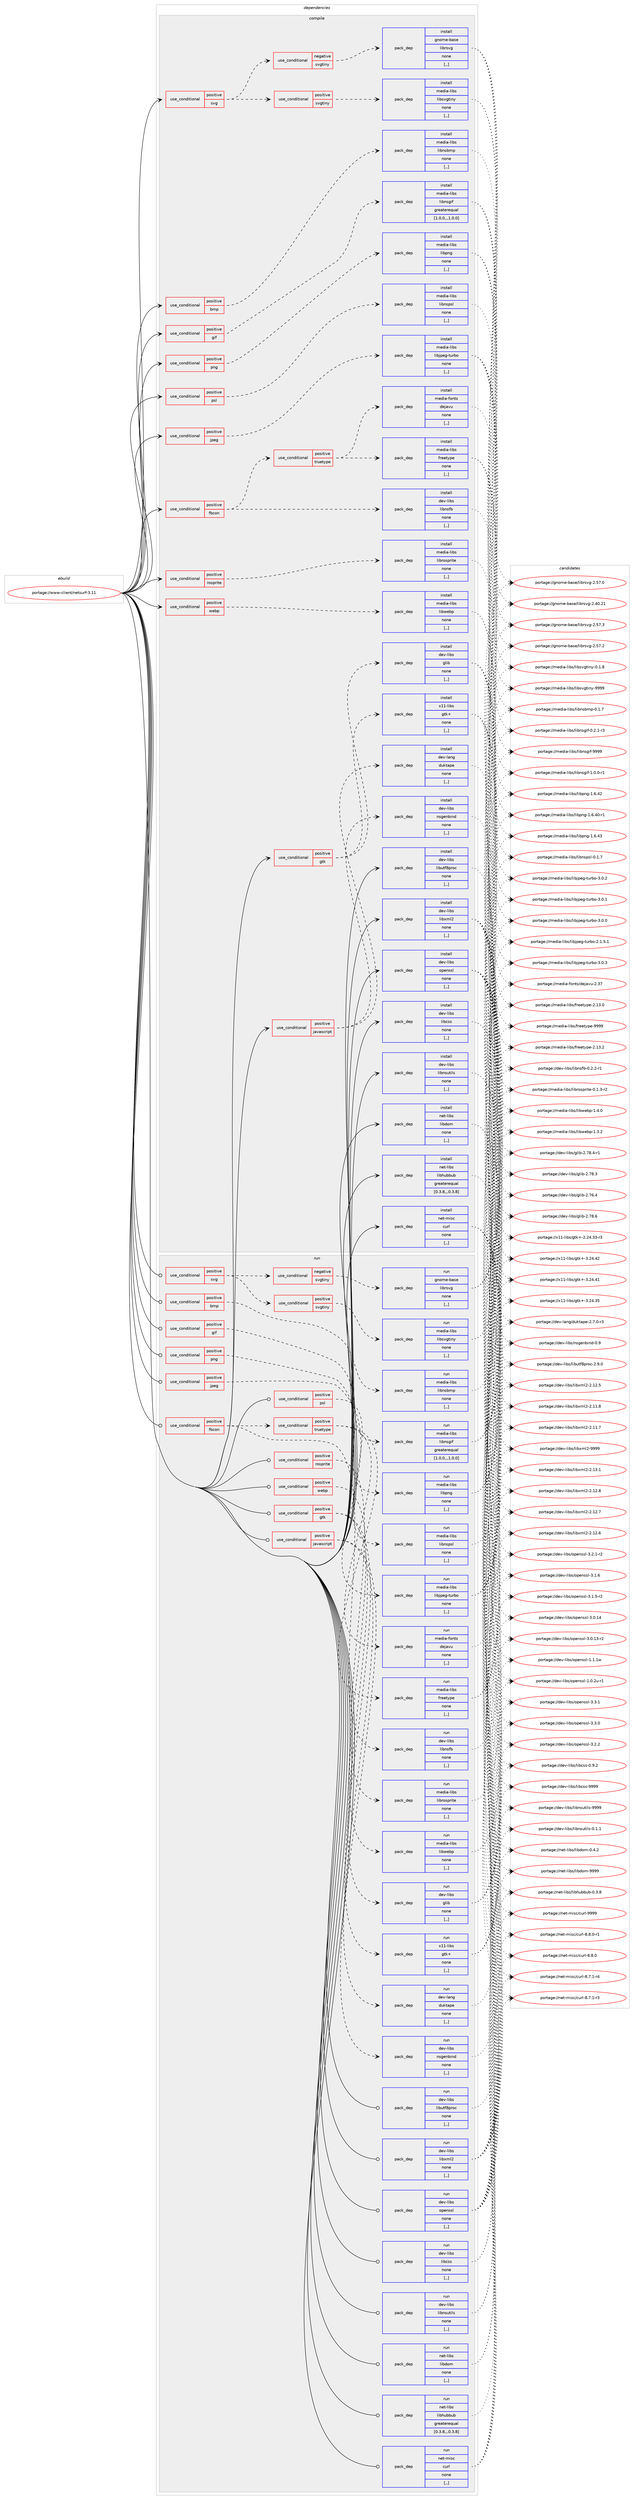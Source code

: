 digraph prolog {

# *************
# Graph options
# *************

newrank=true;
concentrate=true;
compound=true;
graph [rankdir=LR,fontname=Helvetica,fontsize=10,ranksep=1.5];#, ranksep=2.5, nodesep=0.2];
edge  [arrowhead=vee];
node  [fontname=Helvetica,fontsize=10];

# **********
# The ebuild
# **********

subgraph cluster_leftcol {
color=gray;
rank=same;
label=<<i>ebuild</i>>;
id [label="portage://www-client/netsurf-3.11", color=red, width=4, href="../www-client/netsurf-3.11.svg"];
}

# ****************
# The dependencies
# ****************

subgraph cluster_midcol {
color=gray;
label=<<i>dependencies</i>>;
subgraph cluster_compile {
fillcolor="#eeeeee";
style=filled;
label=<<i>compile</i>>;
subgraph cond119569 {
dependency448492 [label=<<TABLE BORDER="0" CELLBORDER="1" CELLSPACING="0" CELLPADDING="4"><TR><TD ROWSPAN="3" CELLPADDING="10">use_conditional</TD></TR><TR><TD>positive</TD></TR><TR><TD>bmp</TD></TR></TABLE>>, shape=none, color=red];
subgraph pack325585 {
dependency448493 [label=<<TABLE BORDER="0" CELLBORDER="1" CELLSPACING="0" CELLPADDING="4" WIDTH="220"><TR><TD ROWSPAN="6" CELLPADDING="30">pack_dep</TD></TR><TR><TD WIDTH="110">install</TD></TR><TR><TD>media-libs</TD></TR><TR><TD>libnsbmp</TD></TR><TR><TD>none</TD></TR><TR><TD>[,,]</TD></TR></TABLE>>, shape=none, color=blue];
}
dependency448492:e -> dependency448493:w [weight=20,style="dashed",arrowhead="vee"];
}
id:e -> dependency448492:w [weight=20,style="solid",arrowhead="vee"];
subgraph cond119570 {
dependency448494 [label=<<TABLE BORDER="0" CELLBORDER="1" CELLSPACING="0" CELLPADDING="4"><TR><TD ROWSPAN="3" CELLPADDING="10">use_conditional</TD></TR><TR><TD>positive</TD></TR><TR><TD>fbcon</TD></TR></TABLE>>, shape=none, color=red];
subgraph pack325586 {
dependency448495 [label=<<TABLE BORDER="0" CELLBORDER="1" CELLSPACING="0" CELLPADDING="4" WIDTH="220"><TR><TD ROWSPAN="6" CELLPADDING="30">pack_dep</TD></TR><TR><TD WIDTH="110">install</TD></TR><TR><TD>dev-libs</TD></TR><TR><TD>libnsfb</TD></TR><TR><TD>none</TD></TR><TR><TD>[,,]</TD></TR></TABLE>>, shape=none, color=blue];
}
dependency448494:e -> dependency448495:w [weight=20,style="dashed",arrowhead="vee"];
subgraph cond119571 {
dependency448496 [label=<<TABLE BORDER="0" CELLBORDER="1" CELLSPACING="0" CELLPADDING="4"><TR><TD ROWSPAN="3" CELLPADDING="10">use_conditional</TD></TR><TR><TD>positive</TD></TR><TR><TD>truetype</TD></TR></TABLE>>, shape=none, color=red];
subgraph pack325587 {
dependency448497 [label=<<TABLE BORDER="0" CELLBORDER="1" CELLSPACING="0" CELLPADDING="4" WIDTH="220"><TR><TD ROWSPAN="6" CELLPADDING="30">pack_dep</TD></TR><TR><TD WIDTH="110">install</TD></TR><TR><TD>media-fonts</TD></TR><TR><TD>dejavu</TD></TR><TR><TD>none</TD></TR><TR><TD>[,,]</TD></TR></TABLE>>, shape=none, color=blue];
}
dependency448496:e -> dependency448497:w [weight=20,style="dashed",arrowhead="vee"];
subgraph pack325588 {
dependency448498 [label=<<TABLE BORDER="0" CELLBORDER="1" CELLSPACING="0" CELLPADDING="4" WIDTH="220"><TR><TD ROWSPAN="6" CELLPADDING="30">pack_dep</TD></TR><TR><TD WIDTH="110">install</TD></TR><TR><TD>media-libs</TD></TR><TR><TD>freetype</TD></TR><TR><TD>none</TD></TR><TR><TD>[,,]</TD></TR></TABLE>>, shape=none, color=blue];
}
dependency448496:e -> dependency448498:w [weight=20,style="dashed",arrowhead="vee"];
}
dependency448494:e -> dependency448496:w [weight=20,style="dashed",arrowhead="vee"];
}
id:e -> dependency448494:w [weight=20,style="solid",arrowhead="vee"];
subgraph cond119572 {
dependency448499 [label=<<TABLE BORDER="0" CELLBORDER="1" CELLSPACING="0" CELLPADDING="4"><TR><TD ROWSPAN="3" CELLPADDING="10">use_conditional</TD></TR><TR><TD>positive</TD></TR><TR><TD>gif</TD></TR></TABLE>>, shape=none, color=red];
subgraph pack325589 {
dependency448500 [label=<<TABLE BORDER="0" CELLBORDER="1" CELLSPACING="0" CELLPADDING="4" WIDTH="220"><TR><TD ROWSPAN="6" CELLPADDING="30">pack_dep</TD></TR><TR><TD WIDTH="110">install</TD></TR><TR><TD>media-libs</TD></TR><TR><TD>libnsgif</TD></TR><TR><TD>greaterequal</TD></TR><TR><TD>[1.0.0,,,1.0.0]</TD></TR></TABLE>>, shape=none, color=blue];
}
dependency448499:e -> dependency448500:w [weight=20,style="dashed",arrowhead="vee"];
}
id:e -> dependency448499:w [weight=20,style="solid",arrowhead="vee"];
subgraph cond119573 {
dependency448501 [label=<<TABLE BORDER="0" CELLBORDER="1" CELLSPACING="0" CELLPADDING="4"><TR><TD ROWSPAN="3" CELLPADDING="10">use_conditional</TD></TR><TR><TD>positive</TD></TR><TR><TD>gtk</TD></TR></TABLE>>, shape=none, color=red];
subgraph pack325590 {
dependency448502 [label=<<TABLE BORDER="0" CELLBORDER="1" CELLSPACING="0" CELLPADDING="4" WIDTH="220"><TR><TD ROWSPAN="6" CELLPADDING="30">pack_dep</TD></TR><TR><TD WIDTH="110">install</TD></TR><TR><TD>dev-libs</TD></TR><TR><TD>glib</TD></TR><TR><TD>none</TD></TR><TR><TD>[,,]</TD></TR></TABLE>>, shape=none, color=blue];
}
dependency448501:e -> dependency448502:w [weight=20,style="dashed",arrowhead="vee"];
subgraph pack325591 {
dependency448503 [label=<<TABLE BORDER="0" CELLBORDER="1" CELLSPACING="0" CELLPADDING="4" WIDTH="220"><TR><TD ROWSPAN="6" CELLPADDING="30">pack_dep</TD></TR><TR><TD WIDTH="110">install</TD></TR><TR><TD>x11-libs</TD></TR><TR><TD>gtk+</TD></TR><TR><TD>none</TD></TR><TR><TD>[,,]</TD></TR></TABLE>>, shape=none, color=blue];
}
dependency448501:e -> dependency448503:w [weight=20,style="dashed",arrowhead="vee"];
}
id:e -> dependency448501:w [weight=20,style="solid",arrowhead="vee"];
subgraph cond119574 {
dependency448504 [label=<<TABLE BORDER="0" CELLBORDER="1" CELLSPACING="0" CELLPADDING="4"><TR><TD ROWSPAN="3" CELLPADDING="10">use_conditional</TD></TR><TR><TD>positive</TD></TR><TR><TD>javascript</TD></TR></TABLE>>, shape=none, color=red];
subgraph pack325592 {
dependency448505 [label=<<TABLE BORDER="0" CELLBORDER="1" CELLSPACING="0" CELLPADDING="4" WIDTH="220"><TR><TD ROWSPAN="6" CELLPADDING="30">pack_dep</TD></TR><TR><TD WIDTH="110">install</TD></TR><TR><TD>dev-libs</TD></TR><TR><TD>nsgenbind</TD></TR><TR><TD>none</TD></TR><TR><TD>[,,]</TD></TR></TABLE>>, shape=none, color=blue];
}
dependency448504:e -> dependency448505:w [weight=20,style="dashed",arrowhead="vee"];
subgraph pack325593 {
dependency448506 [label=<<TABLE BORDER="0" CELLBORDER="1" CELLSPACING="0" CELLPADDING="4" WIDTH="220"><TR><TD ROWSPAN="6" CELLPADDING="30">pack_dep</TD></TR><TR><TD WIDTH="110">install</TD></TR><TR><TD>dev-lang</TD></TR><TR><TD>duktape</TD></TR><TR><TD>none</TD></TR><TR><TD>[,,]</TD></TR></TABLE>>, shape=none, color=blue];
}
dependency448504:e -> dependency448506:w [weight=20,style="dashed",arrowhead="vee"];
}
id:e -> dependency448504:w [weight=20,style="solid",arrowhead="vee"];
subgraph cond119575 {
dependency448507 [label=<<TABLE BORDER="0" CELLBORDER="1" CELLSPACING="0" CELLPADDING="4"><TR><TD ROWSPAN="3" CELLPADDING="10">use_conditional</TD></TR><TR><TD>positive</TD></TR><TR><TD>jpeg</TD></TR></TABLE>>, shape=none, color=red];
subgraph pack325594 {
dependency448508 [label=<<TABLE BORDER="0" CELLBORDER="1" CELLSPACING="0" CELLPADDING="4" WIDTH="220"><TR><TD ROWSPAN="6" CELLPADDING="30">pack_dep</TD></TR><TR><TD WIDTH="110">install</TD></TR><TR><TD>media-libs</TD></TR><TR><TD>libjpeg-turbo</TD></TR><TR><TD>none</TD></TR><TR><TD>[,,]</TD></TR></TABLE>>, shape=none, color=blue];
}
dependency448507:e -> dependency448508:w [weight=20,style="dashed",arrowhead="vee"];
}
id:e -> dependency448507:w [weight=20,style="solid",arrowhead="vee"];
subgraph cond119576 {
dependency448509 [label=<<TABLE BORDER="0" CELLBORDER="1" CELLSPACING="0" CELLPADDING="4"><TR><TD ROWSPAN="3" CELLPADDING="10">use_conditional</TD></TR><TR><TD>positive</TD></TR><TR><TD>png</TD></TR></TABLE>>, shape=none, color=red];
subgraph pack325595 {
dependency448510 [label=<<TABLE BORDER="0" CELLBORDER="1" CELLSPACING="0" CELLPADDING="4" WIDTH="220"><TR><TD ROWSPAN="6" CELLPADDING="30">pack_dep</TD></TR><TR><TD WIDTH="110">install</TD></TR><TR><TD>media-libs</TD></TR><TR><TD>libpng</TD></TR><TR><TD>none</TD></TR><TR><TD>[,,]</TD></TR></TABLE>>, shape=none, color=blue];
}
dependency448509:e -> dependency448510:w [weight=20,style="dashed",arrowhead="vee"];
}
id:e -> dependency448509:w [weight=20,style="solid",arrowhead="vee"];
subgraph cond119577 {
dependency448511 [label=<<TABLE BORDER="0" CELLBORDER="1" CELLSPACING="0" CELLPADDING="4"><TR><TD ROWSPAN="3" CELLPADDING="10">use_conditional</TD></TR><TR><TD>positive</TD></TR><TR><TD>psl</TD></TR></TABLE>>, shape=none, color=red];
subgraph pack325596 {
dependency448512 [label=<<TABLE BORDER="0" CELLBORDER="1" CELLSPACING="0" CELLPADDING="4" WIDTH="220"><TR><TD ROWSPAN="6" CELLPADDING="30">pack_dep</TD></TR><TR><TD WIDTH="110">install</TD></TR><TR><TD>media-libs</TD></TR><TR><TD>libnspsl</TD></TR><TR><TD>none</TD></TR><TR><TD>[,,]</TD></TR></TABLE>>, shape=none, color=blue];
}
dependency448511:e -> dependency448512:w [weight=20,style="dashed",arrowhead="vee"];
}
id:e -> dependency448511:w [weight=20,style="solid",arrowhead="vee"];
subgraph cond119578 {
dependency448513 [label=<<TABLE BORDER="0" CELLBORDER="1" CELLSPACING="0" CELLPADDING="4"><TR><TD ROWSPAN="3" CELLPADDING="10">use_conditional</TD></TR><TR><TD>positive</TD></TR><TR><TD>rosprite</TD></TR></TABLE>>, shape=none, color=red];
subgraph pack325597 {
dependency448514 [label=<<TABLE BORDER="0" CELLBORDER="1" CELLSPACING="0" CELLPADDING="4" WIDTH="220"><TR><TD ROWSPAN="6" CELLPADDING="30">pack_dep</TD></TR><TR><TD WIDTH="110">install</TD></TR><TR><TD>media-libs</TD></TR><TR><TD>librosprite</TD></TR><TR><TD>none</TD></TR><TR><TD>[,,]</TD></TR></TABLE>>, shape=none, color=blue];
}
dependency448513:e -> dependency448514:w [weight=20,style="dashed",arrowhead="vee"];
}
id:e -> dependency448513:w [weight=20,style="solid",arrowhead="vee"];
subgraph cond119579 {
dependency448515 [label=<<TABLE BORDER="0" CELLBORDER="1" CELLSPACING="0" CELLPADDING="4"><TR><TD ROWSPAN="3" CELLPADDING="10">use_conditional</TD></TR><TR><TD>positive</TD></TR><TR><TD>svg</TD></TR></TABLE>>, shape=none, color=red];
subgraph cond119580 {
dependency448516 [label=<<TABLE BORDER="0" CELLBORDER="1" CELLSPACING="0" CELLPADDING="4"><TR><TD ROWSPAN="3" CELLPADDING="10">use_conditional</TD></TR><TR><TD>positive</TD></TR><TR><TD>svgtiny</TD></TR></TABLE>>, shape=none, color=red];
subgraph pack325598 {
dependency448517 [label=<<TABLE BORDER="0" CELLBORDER="1" CELLSPACING="0" CELLPADDING="4" WIDTH="220"><TR><TD ROWSPAN="6" CELLPADDING="30">pack_dep</TD></TR><TR><TD WIDTH="110">install</TD></TR><TR><TD>media-libs</TD></TR><TR><TD>libsvgtiny</TD></TR><TR><TD>none</TD></TR><TR><TD>[,,]</TD></TR></TABLE>>, shape=none, color=blue];
}
dependency448516:e -> dependency448517:w [weight=20,style="dashed",arrowhead="vee"];
}
dependency448515:e -> dependency448516:w [weight=20,style="dashed",arrowhead="vee"];
subgraph cond119581 {
dependency448518 [label=<<TABLE BORDER="0" CELLBORDER="1" CELLSPACING="0" CELLPADDING="4"><TR><TD ROWSPAN="3" CELLPADDING="10">use_conditional</TD></TR><TR><TD>negative</TD></TR><TR><TD>svgtiny</TD></TR></TABLE>>, shape=none, color=red];
subgraph pack325599 {
dependency448519 [label=<<TABLE BORDER="0" CELLBORDER="1" CELLSPACING="0" CELLPADDING="4" WIDTH="220"><TR><TD ROWSPAN="6" CELLPADDING="30">pack_dep</TD></TR><TR><TD WIDTH="110">install</TD></TR><TR><TD>gnome-base</TD></TR><TR><TD>librsvg</TD></TR><TR><TD>none</TD></TR><TR><TD>[,,]</TD></TR></TABLE>>, shape=none, color=blue];
}
dependency448518:e -> dependency448519:w [weight=20,style="dashed",arrowhead="vee"];
}
dependency448515:e -> dependency448518:w [weight=20,style="dashed",arrowhead="vee"];
}
id:e -> dependency448515:w [weight=20,style="solid",arrowhead="vee"];
subgraph cond119582 {
dependency448520 [label=<<TABLE BORDER="0" CELLBORDER="1" CELLSPACING="0" CELLPADDING="4"><TR><TD ROWSPAN="3" CELLPADDING="10">use_conditional</TD></TR><TR><TD>positive</TD></TR><TR><TD>webp</TD></TR></TABLE>>, shape=none, color=red];
subgraph pack325600 {
dependency448521 [label=<<TABLE BORDER="0" CELLBORDER="1" CELLSPACING="0" CELLPADDING="4" WIDTH="220"><TR><TD ROWSPAN="6" CELLPADDING="30">pack_dep</TD></TR><TR><TD WIDTH="110">install</TD></TR><TR><TD>media-libs</TD></TR><TR><TD>libwebp</TD></TR><TR><TD>none</TD></TR><TR><TD>[,,]</TD></TR></TABLE>>, shape=none, color=blue];
}
dependency448520:e -> dependency448521:w [weight=20,style="dashed",arrowhead="vee"];
}
id:e -> dependency448520:w [weight=20,style="solid",arrowhead="vee"];
subgraph pack325601 {
dependency448522 [label=<<TABLE BORDER="0" CELLBORDER="1" CELLSPACING="0" CELLPADDING="4" WIDTH="220"><TR><TD ROWSPAN="6" CELLPADDING="30">pack_dep</TD></TR><TR><TD WIDTH="110">install</TD></TR><TR><TD>dev-libs</TD></TR><TR><TD>libcss</TD></TR><TR><TD>none</TD></TR><TR><TD>[,,]</TD></TR></TABLE>>, shape=none, color=blue];
}
id:e -> dependency448522:w [weight=20,style="solid",arrowhead="vee"];
subgraph pack325602 {
dependency448523 [label=<<TABLE BORDER="0" CELLBORDER="1" CELLSPACING="0" CELLPADDING="4" WIDTH="220"><TR><TD ROWSPAN="6" CELLPADDING="30">pack_dep</TD></TR><TR><TD WIDTH="110">install</TD></TR><TR><TD>dev-libs</TD></TR><TR><TD>libnsutils</TD></TR><TR><TD>none</TD></TR><TR><TD>[,,]</TD></TR></TABLE>>, shape=none, color=blue];
}
id:e -> dependency448523:w [weight=20,style="solid",arrowhead="vee"];
subgraph pack325603 {
dependency448524 [label=<<TABLE BORDER="0" CELLBORDER="1" CELLSPACING="0" CELLPADDING="4" WIDTH="220"><TR><TD ROWSPAN="6" CELLPADDING="30">pack_dep</TD></TR><TR><TD WIDTH="110">install</TD></TR><TR><TD>dev-libs</TD></TR><TR><TD>libutf8proc</TD></TR><TR><TD>none</TD></TR><TR><TD>[,,]</TD></TR></TABLE>>, shape=none, color=blue];
}
id:e -> dependency448524:w [weight=20,style="solid",arrowhead="vee"];
subgraph pack325604 {
dependency448525 [label=<<TABLE BORDER="0" CELLBORDER="1" CELLSPACING="0" CELLPADDING="4" WIDTH="220"><TR><TD ROWSPAN="6" CELLPADDING="30">pack_dep</TD></TR><TR><TD WIDTH="110">install</TD></TR><TR><TD>dev-libs</TD></TR><TR><TD>libxml2</TD></TR><TR><TD>none</TD></TR><TR><TD>[,,]</TD></TR></TABLE>>, shape=none, color=blue];
}
id:e -> dependency448525:w [weight=20,style="solid",arrowhead="vee"];
subgraph pack325605 {
dependency448526 [label=<<TABLE BORDER="0" CELLBORDER="1" CELLSPACING="0" CELLPADDING="4" WIDTH="220"><TR><TD ROWSPAN="6" CELLPADDING="30">pack_dep</TD></TR><TR><TD WIDTH="110">install</TD></TR><TR><TD>dev-libs</TD></TR><TR><TD>openssl</TD></TR><TR><TD>none</TD></TR><TR><TD>[,,]</TD></TR></TABLE>>, shape=none, color=blue];
}
id:e -> dependency448526:w [weight=20,style="solid",arrowhead="vee"];
subgraph pack325606 {
dependency448527 [label=<<TABLE BORDER="0" CELLBORDER="1" CELLSPACING="0" CELLPADDING="4" WIDTH="220"><TR><TD ROWSPAN="6" CELLPADDING="30">pack_dep</TD></TR><TR><TD WIDTH="110">install</TD></TR><TR><TD>net-libs</TD></TR><TR><TD>libdom</TD></TR><TR><TD>none</TD></TR><TR><TD>[,,]</TD></TR></TABLE>>, shape=none, color=blue];
}
id:e -> dependency448527:w [weight=20,style="solid",arrowhead="vee"];
subgraph pack325607 {
dependency448528 [label=<<TABLE BORDER="0" CELLBORDER="1" CELLSPACING="0" CELLPADDING="4" WIDTH="220"><TR><TD ROWSPAN="6" CELLPADDING="30">pack_dep</TD></TR><TR><TD WIDTH="110">install</TD></TR><TR><TD>net-libs</TD></TR><TR><TD>libhubbub</TD></TR><TR><TD>greaterequal</TD></TR><TR><TD>[0.3.8,,,0.3.8]</TD></TR></TABLE>>, shape=none, color=blue];
}
id:e -> dependency448528:w [weight=20,style="solid",arrowhead="vee"];
subgraph pack325608 {
dependency448529 [label=<<TABLE BORDER="0" CELLBORDER="1" CELLSPACING="0" CELLPADDING="4" WIDTH="220"><TR><TD ROWSPAN="6" CELLPADDING="30">pack_dep</TD></TR><TR><TD WIDTH="110">install</TD></TR><TR><TD>net-misc</TD></TR><TR><TD>curl</TD></TR><TR><TD>none</TD></TR><TR><TD>[,,]</TD></TR></TABLE>>, shape=none, color=blue];
}
id:e -> dependency448529:w [weight=20,style="solid",arrowhead="vee"];
}
subgraph cluster_compileandrun {
fillcolor="#eeeeee";
style=filled;
label=<<i>compile and run</i>>;
}
subgraph cluster_run {
fillcolor="#eeeeee";
style=filled;
label=<<i>run</i>>;
subgraph cond119583 {
dependency448530 [label=<<TABLE BORDER="0" CELLBORDER="1" CELLSPACING="0" CELLPADDING="4"><TR><TD ROWSPAN="3" CELLPADDING="10">use_conditional</TD></TR><TR><TD>positive</TD></TR><TR><TD>bmp</TD></TR></TABLE>>, shape=none, color=red];
subgraph pack325609 {
dependency448531 [label=<<TABLE BORDER="0" CELLBORDER="1" CELLSPACING="0" CELLPADDING="4" WIDTH="220"><TR><TD ROWSPAN="6" CELLPADDING="30">pack_dep</TD></TR><TR><TD WIDTH="110">run</TD></TR><TR><TD>media-libs</TD></TR><TR><TD>libnsbmp</TD></TR><TR><TD>none</TD></TR><TR><TD>[,,]</TD></TR></TABLE>>, shape=none, color=blue];
}
dependency448530:e -> dependency448531:w [weight=20,style="dashed",arrowhead="vee"];
}
id:e -> dependency448530:w [weight=20,style="solid",arrowhead="odot"];
subgraph cond119584 {
dependency448532 [label=<<TABLE BORDER="0" CELLBORDER="1" CELLSPACING="0" CELLPADDING="4"><TR><TD ROWSPAN="3" CELLPADDING="10">use_conditional</TD></TR><TR><TD>positive</TD></TR><TR><TD>fbcon</TD></TR></TABLE>>, shape=none, color=red];
subgraph pack325610 {
dependency448533 [label=<<TABLE BORDER="0" CELLBORDER="1" CELLSPACING="0" CELLPADDING="4" WIDTH="220"><TR><TD ROWSPAN="6" CELLPADDING="30">pack_dep</TD></TR><TR><TD WIDTH="110">run</TD></TR><TR><TD>dev-libs</TD></TR><TR><TD>libnsfb</TD></TR><TR><TD>none</TD></TR><TR><TD>[,,]</TD></TR></TABLE>>, shape=none, color=blue];
}
dependency448532:e -> dependency448533:w [weight=20,style="dashed",arrowhead="vee"];
subgraph cond119585 {
dependency448534 [label=<<TABLE BORDER="0" CELLBORDER="1" CELLSPACING="0" CELLPADDING="4"><TR><TD ROWSPAN="3" CELLPADDING="10">use_conditional</TD></TR><TR><TD>positive</TD></TR><TR><TD>truetype</TD></TR></TABLE>>, shape=none, color=red];
subgraph pack325611 {
dependency448535 [label=<<TABLE BORDER="0" CELLBORDER="1" CELLSPACING="0" CELLPADDING="4" WIDTH="220"><TR><TD ROWSPAN="6" CELLPADDING="30">pack_dep</TD></TR><TR><TD WIDTH="110">run</TD></TR><TR><TD>media-fonts</TD></TR><TR><TD>dejavu</TD></TR><TR><TD>none</TD></TR><TR><TD>[,,]</TD></TR></TABLE>>, shape=none, color=blue];
}
dependency448534:e -> dependency448535:w [weight=20,style="dashed",arrowhead="vee"];
subgraph pack325612 {
dependency448536 [label=<<TABLE BORDER="0" CELLBORDER="1" CELLSPACING="0" CELLPADDING="4" WIDTH="220"><TR><TD ROWSPAN="6" CELLPADDING="30">pack_dep</TD></TR><TR><TD WIDTH="110">run</TD></TR><TR><TD>media-libs</TD></TR><TR><TD>freetype</TD></TR><TR><TD>none</TD></TR><TR><TD>[,,]</TD></TR></TABLE>>, shape=none, color=blue];
}
dependency448534:e -> dependency448536:w [weight=20,style="dashed",arrowhead="vee"];
}
dependency448532:e -> dependency448534:w [weight=20,style="dashed",arrowhead="vee"];
}
id:e -> dependency448532:w [weight=20,style="solid",arrowhead="odot"];
subgraph cond119586 {
dependency448537 [label=<<TABLE BORDER="0" CELLBORDER="1" CELLSPACING="0" CELLPADDING="4"><TR><TD ROWSPAN="3" CELLPADDING="10">use_conditional</TD></TR><TR><TD>positive</TD></TR><TR><TD>gif</TD></TR></TABLE>>, shape=none, color=red];
subgraph pack325613 {
dependency448538 [label=<<TABLE BORDER="0" CELLBORDER="1" CELLSPACING="0" CELLPADDING="4" WIDTH="220"><TR><TD ROWSPAN="6" CELLPADDING="30">pack_dep</TD></TR><TR><TD WIDTH="110">run</TD></TR><TR><TD>media-libs</TD></TR><TR><TD>libnsgif</TD></TR><TR><TD>greaterequal</TD></TR><TR><TD>[1.0.0,,,1.0.0]</TD></TR></TABLE>>, shape=none, color=blue];
}
dependency448537:e -> dependency448538:w [weight=20,style="dashed",arrowhead="vee"];
}
id:e -> dependency448537:w [weight=20,style="solid",arrowhead="odot"];
subgraph cond119587 {
dependency448539 [label=<<TABLE BORDER="0" CELLBORDER="1" CELLSPACING="0" CELLPADDING="4"><TR><TD ROWSPAN="3" CELLPADDING="10">use_conditional</TD></TR><TR><TD>positive</TD></TR><TR><TD>gtk</TD></TR></TABLE>>, shape=none, color=red];
subgraph pack325614 {
dependency448540 [label=<<TABLE BORDER="0" CELLBORDER="1" CELLSPACING="0" CELLPADDING="4" WIDTH="220"><TR><TD ROWSPAN="6" CELLPADDING="30">pack_dep</TD></TR><TR><TD WIDTH="110">run</TD></TR><TR><TD>dev-libs</TD></TR><TR><TD>glib</TD></TR><TR><TD>none</TD></TR><TR><TD>[,,]</TD></TR></TABLE>>, shape=none, color=blue];
}
dependency448539:e -> dependency448540:w [weight=20,style="dashed",arrowhead="vee"];
subgraph pack325615 {
dependency448541 [label=<<TABLE BORDER="0" CELLBORDER="1" CELLSPACING="0" CELLPADDING="4" WIDTH="220"><TR><TD ROWSPAN="6" CELLPADDING="30">pack_dep</TD></TR><TR><TD WIDTH="110">run</TD></TR><TR><TD>x11-libs</TD></TR><TR><TD>gtk+</TD></TR><TR><TD>none</TD></TR><TR><TD>[,,]</TD></TR></TABLE>>, shape=none, color=blue];
}
dependency448539:e -> dependency448541:w [weight=20,style="dashed",arrowhead="vee"];
}
id:e -> dependency448539:w [weight=20,style="solid",arrowhead="odot"];
subgraph cond119588 {
dependency448542 [label=<<TABLE BORDER="0" CELLBORDER="1" CELLSPACING="0" CELLPADDING="4"><TR><TD ROWSPAN="3" CELLPADDING="10">use_conditional</TD></TR><TR><TD>positive</TD></TR><TR><TD>javascript</TD></TR></TABLE>>, shape=none, color=red];
subgraph pack325616 {
dependency448543 [label=<<TABLE BORDER="0" CELLBORDER="1" CELLSPACING="0" CELLPADDING="4" WIDTH="220"><TR><TD ROWSPAN="6" CELLPADDING="30">pack_dep</TD></TR><TR><TD WIDTH="110">run</TD></TR><TR><TD>dev-libs</TD></TR><TR><TD>nsgenbind</TD></TR><TR><TD>none</TD></TR><TR><TD>[,,]</TD></TR></TABLE>>, shape=none, color=blue];
}
dependency448542:e -> dependency448543:w [weight=20,style="dashed",arrowhead="vee"];
subgraph pack325617 {
dependency448544 [label=<<TABLE BORDER="0" CELLBORDER="1" CELLSPACING="0" CELLPADDING="4" WIDTH="220"><TR><TD ROWSPAN="6" CELLPADDING="30">pack_dep</TD></TR><TR><TD WIDTH="110">run</TD></TR><TR><TD>dev-lang</TD></TR><TR><TD>duktape</TD></TR><TR><TD>none</TD></TR><TR><TD>[,,]</TD></TR></TABLE>>, shape=none, color=blue];
}
dependency448542:e -> dependency448544:w [weight=20,style="dashed",arrowhead="vee"];
}
id:e -> dependency448542:w [weight=20,style="solid",arrowhead="odot"];
subgraph cond119589 {
dependency448545 [label=<<TABLE BORDER="0" CELLBORDER="1" CELLSPACING="0" CELLPADDING="4"><TR><TD ROWSPAN="3" CELLPADDING="10">use_conditional</TD></TR><TR><TD>positive</TD></TR><TR><TD>jpeg</TD></TR></TABLE>>, shape=none, color=red];
subgraph pack325618 {
dependency448546 [label=<<TABLE BORDER="0" CELLBORDER="1" CELLSPACING="0" CELLPADDING="4" WIDTH="220"><TR><TD ROWSPAN="6" CELLPADDING="30">pack_dep</TD></TR><TR><TD WIDTH="110">run</TD></TR><TR><TD>media-libs</TD></TR><TR><TD>libjpeg-turbo</TD></TR><TR><TD>none</TD></TR><TR><TD>[,,]</TD></TR></TABLE>>, shape=none, color=blue];
}
dependency448545:e -> dependency448546:w [weight=20,style="dashed",arrowhead="vee"];
}
id:e -> dependency448545:w [weight=20,style="solid",arrowhead="odot"];
subgraph cond119590 {
dependency448547 [label=<<TABLE BORDER="0" CELLBORDER="1" CELLSPACING="0" CELLPADDING="4"><TR><TD ROWSPAN="3" CELLPADDING="10">use_conditional</TD></TR><TR><TD>positive</TD></TR><TR><TD>png</TD></TR></TABLE>>, shape=none, color=red];
subgraph pack325619 {
dependency448548 [label=<<TABLE BORDER="0" CELLBORDER="1" CELLSPACING="0" CELLPADDING="4" WIDTH="220"><TR><TD ROWSPAN="6" CELLPADDING="30">pack_dep</TD></TR><TR><TD WIDTH="110">run</TD></TR><TR><TD>media-libs</TD></TR><TR><TD>libpng</TD></TR><TR><TD>none</TD></TR><TR><TD>[,,]</TD></TR></TABLE>>, shape=none, color=blue];
}
dependency448547:e -> dependency448548:w [weight=20,style="dashed",arrowhead="vee"];
}
id:e -> dependency448547:w [weight=20,style="solid",arrowhead="odot"];
subgraph cond119591 {
dependency448549 [label=<<TABLE BORDER="0" CELLBORDER="1" CELLSPACING="0" CELLPADDING="4"><TR><TD ROWSPAN="3" CELLPADDING="10">use_conditional</TD></TR><TR><TD>positive</TD></TR><TR><TD>psl</TD></TR></TABLE>>, shape=none, color=red];
subgraph pack325620 {
dependency448550 [label=<<TABLE BORDER="0" CELLBORDER="1" CELLSPACING="0" CELLPADDING="4" WIDTH="220"><TR><TD ROWSPAN="6" CELLPADDING="30">pack_dep</TD></TR><TR><TD WIDTH="110">run</TD></TR><TR><TD>media-libs</TD></TR><TR><TD>libnspsl</TD></TR><TR><TD>none</TD></TR><TR><TD>[,,]</TD></TR></TABLE>>, shape=none, color=blue];
}
dependency448549:e -> dependency448550:w [weight=20,style="dashed",arrowhead="vee"];
}
id:e -> dependency448549:w [weight=20,style="solid",arrowhead="odot"];
subgraph cond119592 {
dependency448551 [label=<<TABLE BORDER="0" CELLBORDER="1" CELLSPACING="0" CELLPADDING="4"><TR><TD ROWSPAN="3" CELLPADDING="10">use_conditional</TD></TR><TR><TD>positive</TD></TR><TR><TD>rosprite</TD></TR></TABLE>>, shape=none, color=red];
subgraph pack325621 {
dependency448552 [label=<<TABLE BORDER="0" CELLBORDER="1" CELLSPACING="0" CELLPADDING="4" WIDTH="220"><TR><TD ROWSPAN="6" CELLPADDING="30">pack_dep</TD></TR><TR><TD WIDTH="110">run</TD></TR><TR><TD>media-libs</TD></TR><TR><TD>librosprite</TD></TR><TR><TD>none</TD></TR><TR><TD>[,,]</TD></TR></TABLE>>, shape=none, color=blue];
}
dependency448551:e -> dependency448552:w [weight=20,style="dashed",arrowhead="vee"];
}
id:e -> dependency448551:w [weight=20,style="solid",arrowhead="odot"];
subgraph cond119593 {
dependency448553 [label=<<TABLE BORDER="0" CELLBORDER="1" CELLSPACING="0" CELLPADDING="4"><TR><TD ROWSPAN="3" CELLPADDING="10">use_conditional</TD></TR><TR><TD>positive</TD></TR><TR><TD>svg</TD></TR></TABLE>>, shape=none, color=red];
subgraph cond119594 {
dependency448554 [label=<<TABLE BORDER="0" CELLBORDER="1" CELLSPACING="0" CELLPADDING="4"><TR><TD ROWSPAN="3" CELLPADDING="10">use_conditional</TD></TR><TR><TD>positive</TD></TR><TR><TD>svgtiny</TD></TR></TABLE>>, shape=none, color=red];
subgraph pack325622 {
dependency448555 [label=<<TABLE BORDER="0" CELLBORDER="1" CELLSPACING="0" CELLPADDING="4" WIDTH="220"><TR><TD ROWSPAN="6" CELLPADDING="30">pack_dep</TD></TR><TR><TD WIDTH="110">run</TD></TR><TR><TD>media-libs</TD></TR><TR><TD>libsvgtiny</TD></TR><TR><TD>none</TD></TR><TR><TD>[,,]</TD></TR></TABLE>>, shape=none, color=blue];
}
dependency448554:e -> dependency448555:w [weight=20,style="dashed",arrowhead="vee"];
}
dependency448553:e -> dependency448554:w [weight=20,style="dashed",arrowhead="vee"];
subgraph cond119595 {
dependency448556 [label=<<TABLE BORDER="0" CELLBORDER="1" CELLSPACING="0" CELLPADDING="4"><TR><TD ROWSPAN="3" CELLPADDING="10">use_conditional</TD></TR><TR><TD>negative</TD></TR><TR><TD>svgtiny</TD></TR></TABLE>>, shape=none, color=red];
subgraph pack325623 {
dependency448557 [label=<<TABLE BORDER="0" CELLBORDER="1" CELLSPACING="0" CELLPADDING="4" WIDTH="220"><TR><TD ROWSPAN="6" CELLPADDING="30">pack_dep</TD></TR><TR><TD WIDTH="110">run</TD></TR><TR><TD>gnome-base</TD></TR><TR><TD>librsvg</TD></TR><TR><TD>none</TD></TR><TR><TD>[,,]</TD></TR></TABLE>>, shape=none, color=blue];
}
dependency448556:e -> dependency448557:w [weight=20,style="dashed",arrowhead="vee"];
}
dependency448553:e -> dependency448556:w [weight=20,style="dashed",arrowhead="vee"];
}
id:e -> dependency448553:w [weight=20,style="solid",arrowhead="odot"];
subgraph cond119596 {
dependency448558 [label=<<TABLE BORDER="0" CELLBORDER="1" CELLSPACING="0" CELLPADDING="4"><TR><TD ROWSPAN="3" CELLPADDING="10">use_conditional</TD></TR><TR><TD>positive</TD></TR><TR><TD>webp</TD></TR></TABLE>>, shape=none, color=red];
subgraph pack325624 {
dependency448559 [label=<<TABLE BORDER="0" CELLBORDER="1" CELLSPACING="0" CELLPADDING="4" WIDTH="220"><TR><TD ROWSPAN="6" CELLPADDING="30">pack_dep</TD></TR><TR><TD WIDTH="110">run</TD></TR><TR><TD>media-libs</TD></TR><TR><TD>libwebp</TD></TR><TR><TD>none</TD></TR><TR><TD>[,,]</TD></TR></TABLE>>, shape=none, color=blue];
}
dependency448558:e -> dependency448559:w [weight=20,style="dashed",arrowhead="vee"];
}
id:e -> dependency448558:w [weight=20,style="solid",arrowhead="odot"];
subgraph pack325625 {
dependency448560 [label=<<TABLE BORDER="0" CELLBORDER="1" CELLSPACING="0" CELLPADDING="4" WIDTH="220"><TR><TD ROWSPAN="6" CELLPADDING="30">pack_dep</TD></TR><TR><TD WIDTH="110">run</TD></TR><TR><TD>dev-libs</TD></TR><TR><TD>libcss</TD></TR><TR><TD>none</TD></TR><TR><TD>[,,]</TD></TR></TABLE>>, shape=none, color=blue];
}
id:e -> dependency448560:w [weight=20,style="solid",arrowhead="odot"];
subgraph pack325626 {
dependency448561 [label=<<TABLE BORDER="0" CELLBORDER="1" CELLSPACING="0" CELLPADDING="4" WIDTH="220"><TR><TD ROWSPAN="6" CELLPADDING="30">pack_dep</TD></TR><TR><TD WIDTH="110">run</TD></TR><TR><TD>dev-libs</TD></TR><TR><TD>libnsutils</TD></TR><TR><TD>none</TD></TR><TR><TD>[,,]</TD></TR></TABLE>>, shape=none, color=blue];
}
id:e -> dependency448561:w [weight=20,style="solid",arrowhead="odot"];
subgraph pack325627 {
dependency448562 [label=<<TABLE BORDER="0" CELLBORDER="1" CELLSPACING="0" CELLPADDING="4" WIDTH="220"><TR><TD ROWSPAN="6" CELLPADDING="30">pack_dep</TD></TR><TR><TD WIDTH="110">run</TD></TR><TR><TD>dev-libs</TD></TR><TR><TD>libutf8proc</TD></TR><TR><TD>none</TD></TR><TR><TD>[,,]</TD></TR></TABLE>>, shape=none, color=blue];
}
id:e -> dependency448562:w [weight=20,style="solid",arrowhead="odot"];
subgraph pack325628 {
dependency448563 [label=<<TABLE BORDER="0" CELLBORDER="1" CELLSPACING="0" CELLPADDING="4" WIDTH="220"><TR><TD ROWSPAN="6" CELLPADDING="30">pack_dep</TD></TR><TR><TD WIDTH="110">run</TD></TR><TR><TD>dev-libs</TD></TR><TR><TD>libxml2</TD></TR><TR><TD>none</TD></TR><TR><TD>[,,]</TD></TR></TABLE>>, shape=none, color=blue];
}
id:e -> dependency448563:w [weight=20,style="solid",arrowhead="odot"];
subgraph pack325629 {
dependency448564 [label=<<TABLE BORDER="0" CELLBORDER="1" CELLSPACING="0" CELLPADDING="4" WIDTH="220"><TR><TD ROWSPAN="6" CELLPADDING="30">pack_dep</TD></TR><TR><TD WIDTH="110">run</TD></TR><TR><TD>dev-libs</TD></TR><TR><TD>openssl</TD></TR><TR><TD>none</TD></TR><TR><TD>[,,]</TD></TR></TABLE>>, shape=none, color=blue];
}
id:e -> dependency448564:w [weight=20,style="solid",arrowhead="odot"];
subgraph pack325630 {
dependency448565 [label=<<TABLE BORDER="0" CELLBORDER="1" CELLSPACING="0" CELLPADDING="4" WIDTH="220"><TR><TD ROWSPAN="6" CELLPADDING="30">pack_dep</TD></TR><TR><TD WIDTH="110">run</TD></TR><TR><TD>net-libs</TD></TR><TR><TD>libdom</TD></TR><TR><TD>none</TD></TR><TR><TD>[,,]</TD></TR></TABLE>>, shape=none, color=blue];
}
id:e -> dependency448565:w [weight=20,style="solid",arrowhead="odot"];
subgraph pack325631 {
dependency448566 [label=<<TABLE BORDER="0" CELLBORDER="1" CELLSPACING="0" CELLPADDING="4" WIDTH="220"><TR><TD ROWSPAN="6" CELLPADDING="30">pack_dep</TD></TR><TR><TD WIDTH="110">run</TD></TR><TR><TD>net-libs</TD></TR><TR><TD>libhubbub</TD></TR><TR><TD>greaterequal</TD></TR><TR><TD>[0.3.8,,,0.3.8]</TD></TR></TABLE>>, shape=none, color=blue];
}
id:e -> dependency448566:w [weight=20,style="solid",arrowhead="odot"];
subgraph pack325632 {
dependency448567 [label=<<TABLE BORDER="0" CELLBORDER="1" CELLSPACING="0" CELLPADDING="4" WIDTH="220"><TR><TD ROWSPAN="6" CELLPADDING="30">pack_dep</TD></TR><TR><TD WIDTH="110">run</TD></TR><TR><TD>net-misc</TD></TR><TR><TD>curl</TD></TR><TR><TD>none</TD></TR><TR><TD>[,,]</TD></TR></TABLE>>, shape=none, color=blue];
}
id:e -> dependency448567:w [weight=20,style="solid",arrowhead="odot"];
}
}

# **************
# The candidates
# **************

subgraph cluster_choices {
rank=same;
color=gray;
label=<<i>candidates</i>>;

subgraph choice325585 {
color=black;
nodesep=1;
choice109101100105974510810598115471081059811011598109112454846494655 [label="portage://media-libs/libnsbmp-0.1.7", color=red, width=4,href="../media-libs/libnsbmp-0.1.7.svg"];
dependency448493:e -> choice109101100105974510810598115471081059811011598109112454846494655:w [style=dotted,weight="100"];
}
subgraph choice325586 {
color=black;
nodesep=1;
choice10010111845108105981154710810598110115102984548465046504511449 [label="portage://dev-libs/libnsfb-0.2.2-r1", color=red, width=4,href="../dev-libs/libnsfb-0.2.2-r1.svg"];
dependency448495:e -> choice10010111845108105981154710810598110115102984548465046504511449:w [style=dotted,weight="100"];
}
subgraph choice325587 {
color=black;
nodesep=1;
choice109101100105974510211111011611547100101106971181174550465155 [label="portage://media-fonts/dejavu-2.37", color=red, width=4,href="../media-fonts/dejavu-2.37.svg"];
dependency448497:e -> choice109101100105974510211111011611547100101106971181174550465155:w [style=dotted,weight="100"];
}
subgraph choice325588 {
color=black;
nodesep=1;
choice109101100105974510810598115471021141011011161211121014557575757 [label="portage://media-libs/freetype-9999", color=red, width=4,href="../media-libs/freetype-9999.svg"];
choice1091011001059745108105981154710211410110111612111210145504649514650 [label="portage://media-libs/freetype-2.13.2", color=red, width=4,href="../media-libs/freetype-2.13.2.svg"];
choice1091011001059745108105981154710211410110111612111210145504649514648 [label="portage://media-libs/freetype-2.13.0", color=red, width=4,href="../media-libs/freetype-2.13.0.svg"];
dependency448498:e -> choice109101100105974510810598115471021141011011161211121014557575757:w [style=dotted,weight="100"];
dependency448498:e -> choice1091011001059745108105981154710211410110111612111210145504649514650:w [style=dotted,weight="100"];
dependency448498:e -> choice1091011001059745108105981154710211410110111612111210145504649514648:w [style=dotted,weight="100"];
}
subgraph choice325589 {
color=black;
nodesep=1;
choice10910110010597451081059811547108105981101151031051024557575757 [label="portage://media-libs/libnsgif-9999", color=red, width=4,href="../media-libs/libnsgif-9999.svg"];
choice10910110010597451081059811547108105981101151031051024549464846484511449 [label="portage://media-libs/libnsgif-1.0.0-r1", color=red, width=4,href="../media-libs/libnsgif-1.0.0-r1.svg"];
choice10910110010597451081059811547108105981101151031051024548465046494511451 [label="portage://media-libs/libnsgif-0.2.1-r3", color=red, width=4,href="../media-libs/libnsgif-0.2.1-r3.svg"];
dependency448500:e -> choice10910110010597451081059811547108105981101151031051024557575757:w [style=dotted,weight="100"];
dependency448500:e -> choice10910110010597451081059811547108105981101151031051024549464846484511449:w [style=dotted,weight="100"];
dependency448500:e -> choice10910110010597451081059811547108105981101151031051024548465046494511451:w [style=dotted,weight="100"];
}
subgraph choice325590 {
color=black;
nodesep=1;
choice1001011184510810598115471031081059845504655564654 [label="portage://dev-libs/glib-2.78.6", color=red, width=4,href="../dev-libs/glib-2.78.6.svg"];
choice10010111845108105981154710310810598455046555646524511449 [label="portage://dev-libs/glib-2.78.4-r1", color=red, width=4,href="../dev-libs/glib-2.78.4-r1.svg"];
choice1001011184510810598115471031081059845504655564651 [label="portage://dev-libs/glib-2.78.3", color=red, width=4,href="../dev-libs/glib-2.78.3.svg"];
choice1001011184510810598115471031081059845504655544652 [label="portage://dev-libs/glib-2.76.4", color=red, width=4,href="../dev-libs/glib-2.76.4.svg"];
dependency448502:e -> choice1001011184510810598115471031081059845504655564654:w [style=dotted,weight="100"];
dependency448502:e -> choice10010111845108105981154710310810598455046555646524511449:w [style=dotted,weight="100"];
dependency448502:e -> choice1001011184510810598115471031081059845504655564651:w [style=dotted,weight="100"];
dependency448502:e -> choice1001011184510810598115471031081059845504655544652:w [style=dotted,weight="100"];
}
subgraph choice325591 {
color=black;
nodesep=1;
choice1204949451081059811547103116107434551465052465250 [label="portage://x11-libs/gtk+-3.24.42", color=red, width=4,href="../x11-libs/gtk+-3.24.42.svg"];
choice1204949451081059811547103116107434551465052465249 [label="portage://x11-libs/gtk+-3.24.41", color=red, width=4,href="../x11-libs/gtk+-3.24.41.svg"];
choice1204949451081059811547103116107434551465052465153 [label="portage://x11-libs/gtk+-3.24.35", color=red, width=4,href="../x11-libs/gtk+-3.24.35.svg"];
choice12049494510810598115471031161074345504650524651514511451 [label="portage://x11-libs/gtk+-2.24.33-r3", color=red, width=4,href="../x11-libs/gtk+-2.24.33-r3.svg"];
dependency448503:e -> choice1204949451081059811547103116107434551465052465250:w [style=dotted,weight="100"];
dependency448503:e -> choice1204949451081059811547103116107434551465052465249:w [style=dotted,weight="100"];
dependency448503:e -> choice1204949451081059811547103116107434551465052465153:w [style=dotted,weight="100"];
dependency448503:e -> choice12049494510810598115471031161074345504650524651514511451:w [style=dotted,weight="100"];
}
subgraph choice325592 {
color=black;
nodesep=1;
choice1001011184510810598115471101151031011109810511010045484657 [label="portage://dev-libs/nsgenbind-0.9", color=red, width=4,href="../dev-libs/nsgenbind-0.9.svg"];
dependency448505:e -> choice1001011184510810598115471101151031011109810511010045484657:w [style=dotted,weight="100"];
}
subgraph choice325593 {
color=black;
nodesep=1;
choice100101118451089711010347100117107116971121014550465546484511451 [label="portage://dev-lang/duktape-2.7.0-r3", color=red, width=4,href="../dev-lang/duktape-2.7.0-r3.svg"];
dependency448506:e -> choice100101118451089711010347100117107116971121014550465546484511451:w [style=dotted,weight="100"];
}
subgraph choice325594 {
color=black;
nodesep=1;
choice10910110010597451081059811547108105981061121011034511611711498111455146484651 [label="portage://media-libs/libjpeg-turbo-3.0.3", color=red, width=4,href="../media-libs/libjpeg-turbo-3.0.3.svg"];
choice10910110010597451081059811547108105981061121011034511611711498111455146484650 [label="portage://media-libs/libjpeg-turbo-3.0.2", color=red, width=4,href="../media-libs/libjpeg-turbo-3.0.2.svg"];
choice10910110010597451081059811547108105981061121011034511611711498111455146484649 [label="portage://media-libs/libjpeg-turbo-3.0.1", color=red, width=4,href="../media-libs/libjpeg-turbo-3.0.1.svg"];
choice10910110010597451081059811547108105981061121011034511611711498111455146484648 [label="portage://media-libs/libjpeg-turbo-3.0.0", color=red, width=4,href="../media-libs/libjpeg-turbo-3.0.0.svg"];
choice109101100105974510810598115471081059810611210110345116117114981114550464946534649 [label="portage://media-libs/libjpeg-turbo-2.1.5.1", color=red, width=4,href="../media-libs/libjpeg-turbo-2.1.5.1.svg"];
dependency448508:e -> choice10910110010597451081059811547108105981061121011034511611711498111455146484651:w [style=dotted,weight="100"];
dependency448508:e -> choice10910110010597451081059811547108105981061121011034511611711498111455146484650:w [style=dotted,weight="100"];
dependency448508:e -> choice10910110010597451081059811547108105981061121011034511611711498111455146484649:w [style=dotted,weight="100"];
dependency448508:e -> choice10910110010597451081059811547108105981061121011034511611711498111455146484648:w [style=dotted,weight="100"];
dependency448508:e -> choice109101100105974510810598115471081059810611210110345116117114981114550464946534649:w [style=dotted,weight="100"];
}
subgraph choice325595 {
color=black;
nodesep=1;
choice109101100105974510810598115471081059811211010345494654465251 [label="portage://media-libs/libpng-1.6.43", color=red, width=4,href="../media-libs/libpng-1.6.43.svg"];
choice109101100105974510810598115471081059811211010345494654465250 [label="portage://media-libs/libpng-1.6.42", color=red, width=4,href="../media-libs/libpng-1.6.42.svg"];
choice1091011001059745108105981154710810598112110103454946544652484511449 [label="portage://media-libs/libpng-1.6.40-r1", color=red, width=4,href="../media-libs/libpng-1.6.40-r1.svg"];
dependency448510:e -> choice109101100105974510810598115471081059811211010345494654465251:w [style=dotted,weight="100"];
dependency448510:e -> choice109101100105974510810598115471081059811211010345494654465250:w [style=dotted,weight="100"];
dependency448510:e -> choice1091011001059745108105981154710810598112110103454946544652484511449:w [style=dotted,weight="100"];
}
subgraph choice325596 {
color=black;
nodesep=1;
choice1091011001059745108105981154710810598110115112115108454846494655 [label="portage://media-libs/libnspsl-0.1.7", color=red, width=4,href="../media-libs/libnspsl-0.1.7.svg"];
dependency448512:e -> choice1091011001059745108105981154710810598110115112115108454846494655:w [style=dotted,weight="100"];
}
subgraph choice325597 {
color=black;
nodesep=1;
choice10910110010597451081059811547108105981141111151121141051161014548464946514511450 [label="portage://media-libs/librosprite-0.1.3-r2", color=red, width=4,href="../media-libs/librosprite-0.1.3-r2.svg"];
dependency448514:e -> choice10910110010597451081059811547108105981141111151121141051161014548464946514511450:w [style=dotted,weight="100"];
}
subgraph choice325598 {
color=black;
nodesep=1;
choice10910110010597451081059811547108105981151181031161051101214557575757 [label="portage://media-libs/libsvgtiny-9999", color=red, width=4,href="../media-libs/libsvgtiny-9999.svg"];
choice1091011001059745108105981154710810598115118103116105110121454846494656 [label="portage://media-libs/libsvgtiny-0.1.8", color=red, width=4,href="../media-libs/libsvgtiny-0.1.8.svg"];
dependency448517:e -> choice10910110010597451081059811547108105981151181031161051101214557575757:w [style=dotted,weight="100"];
dependency448517:e -> choice1091011001059745108105981154710810598115118103116105110121454846494656:w [style=dotted,weight="100"];
}
subgraph choice325599 {
color=black;
nodesep=1;
choice103110111109101459897115101471081059811411511810345504653554651 [label="portage://gnome-base/librsvg-2.57.3", color=red, width=4,href="../gnome-base/librsvg-2.57.3.svg"];
choice103110111109101459897115101471081059811411511810345504653554650 [label="portage://gnome-base/librsvg-2.57.2", color=red, width=4,href="../gnome-base/librsvg-2.57.2.svg"];
choice103110111109101459897115101471081059811411511810345504653554648 [label="portage://gnome-base/librsvg-2.57.0", color=red, width=4,href="../gnome-base/librsvg-2.57.0.svg"];
choice10311011110910145989711510147108105981141151181034550465248465049 [label="portage://gnome-base/librsvg-2.40.21", color=red, width=4,href="../gnome-base/librsvg-2.40.21.svg"];
dependency448519:e -> choice103110111109101459897115101471081059811411511810345504653554651:w [style=dotted,weight="100"];
dependency448519:e -> choice103110111109101459897115101471081059811411511810345504653554650:w [style=dotted,weight="100"];
dependency448519:e -> choice103110111109101459897115101471081059811411511810345504653554648:w [style=dotted,weight="100"];
dependency448519:e -> choice10311011110910145989711510147108105981141151181034550465248465049:w [style=dotted,weight="100"];
}
subgraph choice325600 {
color=black;
nodesep=1;
choice109101100105974510810598115471081059811910198112454946524648 [label="portage://media-libs/libwebp-1.4.0", color=red, width=4,href="../media-libs/libwebp-1.4.0.svg"];
choice109101100105974510810598115471081059811910198112454946514650 [label="portage://media-libs/libwebp-1.3.2", color=red, width=4,href="../media-libs/libwebp-1.3.2.svg"];
dependency448521:e -> choice109101100105974510810598115471081059811910198112454946524648:w [style=dotted,weight="100"];
dependency448521:e -> choice109101100105974510810598115471081059811910198112454946514650:w [style=dotted,weight="100"];
}
subgraph choice325601 {
color=black;
nodesep=1;
choice10010111845108105981154710810598991151154557575757 [label="portage://dev-libs/libcss-9999", color=red, width=4,href="../dev-libs/libcss-9999.svg"];
choice1001011184510810598115471081059899115115454846574650 [label="portage://dev-libs/libcss-0.9.2", color=red, width=4,href="../dev-libs/libcss-0.9.2.svg"];
dependency448522:e -> choice10010111845108105981154710810598991151154557575757:w [style=dotted,weight="100"];
dependency448522:e -> choice1001011184510810598115471081059899115115454846574650:w [style=dotted,weight="100"];
}
subgraph choice325602 {
color=black;
nodesep=1;
choice100101118451081059811547108105981101151171161051081154557575757 [label="portage://dev-libs/libnsutils-9999", color=red, width=4,href="../dev-libs/libnsutils-9999.svg"];
choice10010111845108105981154710810598110115117116105108115454846494649 [label="portage://dev-libs/libnsutils-0.1.1", color=red, width=4,href="../dev-libs/libnsutils-0.1.1.svg"];
dependency448523:e -> choice100101118451081059811547108105981101151171161051081154557575757:w [style=dotted,weight="100"];
dependency448523:e -> choice10010111845108105981154710810598110115117116105108115454846494649:w [style=dotted,weight="100"];
}
subgraph choice325603 {
color=black;
nodesep=1;
choice100101118451081059811547108105981171161025611211411199455046574648 [label="portage://dev-libs/libutf8proc-2.9.0", color=red, width=4,href="../dev-libs/libutf8proc-2.9.0.svg"];
dependency448524:e -> choice100101118451081059811547108105981171161025611211411199455046574648:w [style=dotted,weight="100"];
}
subgraph choice325604 {
color=black;
nodesep=1;
choice10010111845108105981154710810598120109108504557575757 [label="portage://dev-libs/libxml2-9999", color=red, width=4,href="../dev-libs/libxml2-9999.svg"];
choice100101118451081059811547108105981201091085045504649514649 [label="portage://dev-libs/libxml2-2.13.1", color=red, width=4,href="../dev-libs/libxml2-2.13.1.svg"];
choice100101118451081059811547108105981201091085045504649504656 [label="portage://dev-libs/libxml2-2.12.8", color=red, width=4,href="../dev-libs/libxml2-2.12.8.svg"];
choice100101118451081059811547108105981201091085045504649504655 [label="portage://dev-libs/libxml2-2.12.7", color=red, width=4,href="../dev-libs/libxml2-2.12.7.svg"];
choice100101118451081059811547108105981201091085045504649504654 [label="portage://dev-libs/libxml2-2.12.6", color=red, width=4,href="../dev-libs/libxml2-2.12.6.svg"];
choice100101118451081059811547108105981201091085045504649504653 [label="portage://dev-libs/libxml2-2.12.5", color=red, width=4,href="../dev-libs/libxml2-2.12.5.svg"];
choice100101118451081059811547108105981201091085045504649494656 [label="portage://dev-libs/libxml2-2.11.8", color=red, width=4,href="../dev-libs/libxml2-2.11.8.svg"];
choice100101118451081059811547108105981201091085045504649494655 [label="portage://dev-libs/libxml2-2.11.7", color=red, width=4,href="../dev-libs/libxml2-2.11.7.svg"];
dependency448525:e -> choice10010111845108105981154710810598120109108504557575757:w [style=dotted,weight="100"];
dependency448525:e -> choice100101118451081059811547108105981201091085045504649514649:w [style=dotted,weight="100"];
dependency448525:e -> choice100101118451081059811547108105981201091085045504649504656:w [style=dotted,weight="100"];
dependency448525:e -> choice100101118451081059811547108105981201091085045504649504655:w [style=dotted,weight="100"];
dependency448525:e -> choice100101118451081059811547108105981201091085045504649504654:w [style=dotted,weight="100"];
dependency448525:e -> choice100101118451081059811547108105981201091085045504649504653:w [style=dotted,weight="100"];
dependency448525:e -> choice100101118451081059811547108105981201091085045504649494656:w [style=dotted,weight="100"];
dependency448525:e -> choice100101118451081059811547108105981201091085045504649494655:w [style=dotted,weight="100"];
}
subgraph choice325605 {
color=black;
nodesep=1;
choice100101118451081059811547111112101110115115108455146514649 [label="portage://dev-libs/openssl-3.3.1", color=red, width=4,href="../dev-libs/openssl-3.3.1.svg"];
choice100101118451081059811547111112101110115115108455146514648 [label="portage://dev-libs/openssl-3.3.0", color=red, width=4,href="../dev-libs/openssl-3.3.0.svg"];
choice100101118451081059811547111112101110115115108455146504650 [label="portage://dev-libs/openssl-3.2.2", color=red, width=4,href="../dev-libs/openssl-3.2.2.svg"];
choice1001011184510810598115471111121011101151151084551465046494511450 [label="portage://dev-libs/openssl-3.2.1-r2", color=red, width=4,href="../dev-libs/openssl-3.2.1-r2.svg"];
choice100101118451081059811547111112101110115115108455146494654 [label="portage://dev-libs/openssl-3.1.6", color=red, width=4,href="../dev-libs/openssl-3.1.6.svg"];
choice1001011184510810598115471111121011101151151084551464946534511450 [label="portage://dev-libs/openssl-3.1.5-r2", color=red, width=4,href="../dev-libs/openssl-3.1.5-r2.svg"];
choice10010111845108105981154711111210111011511510845514648464952 [label="portage://dev-libs/openssl-3.0.14", color=red, width=4,href="../dev-libs/openssl-3.0.14.svg"];
choice100101118451081059811547111112101110115115108455146484649514511450 [label="portage://dev-libs/openssl-3.0.13-r2", color=red, width=4,href="../dev-libs/openssl-3.0.13-r2.svg"];
choice100101118451081059811547111112101110115115108454946494649119 [label="portage://dev-libs/openssl-1.1.1w", color=red, width=4,href="../dev-libs/openssl-1.1.1w.svg"];
choice1001011184510810598115471111121011101151151084549464846501174511449 [label="portage://dev-libs/openssl-1.0.2u-r1", color=red, width=4,href="../dev-libs/openssl-1.0.2u-r1.svg"];
dependency448526:e -> choice100101118451081059811547111112101110115115108455146514649:w [style=dotted,weight="100"];
dependency448526:e -> choice100101118451081059811547111112101110115115108455146514648:w [style=dotted,weight="100"];
dependency448526:e -> choice100101118451081059811547111112101110115115108455146504650:w [style=dotted,weight="100"];
dependency448526:e -> choice1001011184510810598115471111121011101151151084551465046494511450:w [style=dotted,weight="100"];
dependency448526:e -> choice100101118451081059811547111112101110115115108455146494654:w [style=dotted,weight="100"];
dependency448526:e -> choice1001011184510810598115471111121011101151151084551464946534511450:w [style=dotted,weight="100"];
dependency448526:e -> choice10010111845108105981154711111210111011511510845514648464952:w [style=dotted,weight="100"];
dependency448526:e -> choice100101118451081059811547111112101110115115108455146484649514511450:w [style=dotted,weight="100"];
dependency448526:e -> choice100101118451081059811547111112101110115115108454946494649119:w [style=dotted,weight="100"];
dependency448526:e -> choice1001011184510810598115471111121011101151151084549464846501174511449:w [style=dotted,weight="100"];
}
subgraph choice325606 {
color=black;
nodesep=1;
choice110101116451081059811547108105981001111094557575757 [label="portage://net-libs/libdom-9999", color=red, width=4,href="../net-libs/libdom-9999.svg"];
choice11010111645108105981154710810598100111109454846524650 [label="portage://net-libs/libdom-0.4.2", color=red, width=4,href="../net-libs/libdom-0.4.2.svg"];
dependency448527:e -> choice110101116451081059811547108105981001111094557575757:w [style=dotted,weight="100"];
dependency448527:e -> choice11010111645108105981154710810598100111109454846524650:w [style=dotted,weight="100"];
}
subgraph choice325607 {
color=black;
nodesep=1;
choice11010111645108105981154710810598104117989811798454846514656 [label="portage://net-libs/libhubbub-0.3.8", color=red, width=4,href="../net-libs/libhubbub-0.3.8.svg"];
dependency448528:e -> choice11010111645108105981154710810598104117989811798454846514656:w [style=dotted,weight="100"];
}
subgraph choice325608 {
color=black;
nodesep=1;
choice110101116451091051159947991171141084557575757 [label="portage://net-misc/curl-9999", color=red, width=4,href="../net-misc/curl-9999.svg"];
choice110101116451091051159947991171141084556465646484511449 [label="portage://net-misc/curl-8.8.0-r1", color=red, width=4,href="../net-misc/curl-8.8.0-r1.svg"];
choice11010111645109105115994799117114108455646564648 [label="portage://net-misc/curl-8.8.0", color=red, width=4,href="../net-misc/curl-8.8.0.svg"];
choice110101116451091051159947991171141084556465546494511452 [label="portage://net-misc/curl-8.7.1-r4", color=red, width=4,href="../net-misc/curl-8.7.1-r4.svg"];
choice110101116451091051159947991171141084556465546494511451 [label="portage://net-misc/curl-8.7.1-r3", color=red, width=4,href="../net-misc/curl-8.7.1-r3.svg"];
dependency448529:e -> choice110101116451091051159947991171141084557575757:w [style=dotted,weight="100"];
dependency448529:e -> choice110101116451091051159947991171141084556465646484511449:w [style=dotted,weight="100"];
dependency448529:e -> choice11010111645109105115994799117114108455646564648:w [style=dotted,weight="100"];
dependency448529:e -> choice110101116451091051159947991171141084556465546494511452:w [style=dotted,weight="100"];
dependency448529:e -> choice110101116451091051159947991171141084556465546494511451:w [style=dotted,weight="100"];
}
subgraph choice325609 {
color=black;
nodesep=1;
choice109101100105974510810598115471081059811011598109112454846494655 [label="portage://media-libs/libnsbmp-0.1.7", color=red, width=4,href="../media-libs/libnsbmp-0.1.7.svg"];
dependency448531:e -> choice109101100105974510810598115471081059811011598109112454846494655:w [style=dotted,weight="100"];
}
subgraph choice325610 {
color=black;
nodesep=1;
choice10010111845108105981154710810598110115102984548465046504511449 [label="portage://dev-libs/libnsfb-0.2.2-r1", color=red, width=4,href="../dev-libs/libnsfb-0.2.2-r1.svg"];
dependency448533:e -> choice10010111845108105981154710810598110115102984548465046504511449:w [style=dotted,weight="100"];
}
subgraph choice325611 {
color=black;
nodesep=1;
choice109101100105974510211111011611547100101106971181174550465155 [label="portage://media-fonts/dejavu-2.37", color=red, width=4,href="../media-fonts/dejavu-2.37.svg"];
dependency448535:e -> choice109101100105974510211111011611547100101106971181174550465155:w [style=dotted,weight="100"];
}
subgraph choice325612 {
color=black;
nodesep=1;
choice109101100105974510810598115471021141011011161211121014557575757 [label="portage://media-libs/freetype-9999", color=red, width=4,href="../media-libs/freetype-9999.svg"];
choice1091011001059745108105981154710211410110111612111210145504649514650 [label="portage://media-libs/freetype-2.13.2", color=red, width=4,href="../media-libs/freetype-2.13.2.svg"];
choice1091011001059745108105981154710211410110111612111210145504649514648 [label="portage://media-libs/freetype-2.13.0", color=red, width=4,href="../media-libs/freetype-2.13.0.svg"];
dependency448536:e -> choice109101100105974510810598115471021141011011161211121014557575757:w [style=dotted,weight="100"];
dependency448536:e -> choice1091011001059745108105981154710211410110111612111210145504649514650:w [style=dotted,weight="100"];
dependency448536:e -> choice1091011001059745108105981154710211410110111612111210145504649514648:w [style=dotted,weight="100"];
}
subgraph choice325613 {
color=black;
nodesep=1;
choice10910110010597451081059811547108105981101151031051024557575757 [label="portage://media-libs/libnsgif-9999", color=red, width=4,href="../media-libs/libnsgif-9999.svg"];
choice10910110010597451081059811547108105981101151031051024549464846484511449 [label="portage://media-libs/libnsgif-1.0.0-r1", color=red, width=4,href="../media-libs/libnsgif-1.0.0-r1.svg"];
choice10910110010597451081059811547108105981101151031051024548465046494511451 [label="portage://media-libs/libnsgif-0.2.1-r3", color=red, width=4,href="../media-libs/libnsgif-0.2.1-r3.svg"];
dependency448538:e -> choice10910110010597451081059811547108105981101151031051024557575757:w [style=dotted,weight="100"];
dependency448538:e -> choice10910110010597451081059811547108105981101151031051024549464846484511449:w [style=dotted,weight="100"];
dependency448538:e -> choice10910110010597451081059811547108105981101151031051024548465046494511451:w [style=dotted,weight="100"];
}
subgraph choice325614 {
color=black;
nodesep=1;
choice1001011184510810598115471031081059845504655564654 [label="portage://dev-libs/glib-2.78.6", color=red, width=4,href="../dev-libs/glib-2.78.6.svg"];
choice10010111845108105981154710310810598455046555646524511449 [label="portage://dev-libs/glib-2.78.4-r1", color=red, width=4,href="../dev-libs/glib-2.78.4-r1.svg"];
choice1001011184510810598115471031081059845504655564651 [label="portage://dev-libs/glib-2.78.3", color=red, width=4,href="../dev-libs/glib-2.78.3.svg"];
choice1001011184510810598115471031081059845504655544652 [label="portage://dev-libs/glib-2.76.4", color=red, width=4,href="../dev-libs/glib-2.76.4.svg"];
dependency448540:e -> choice1001011184510810598115471031081059845504655564654:w [style=dotted,weight="100"];
dependency448540:e -> choice10010111845108105981154710310810598455046555646524511449:w [style=dotted,weight="100"];
dependency448540:e -> choice1001011184510810598115471031081059845504655564651:w [style=dotted,weight="100"];
dependency448540:e -> choice1001011184510810598115471031081059845504655544652:w [style=dotted,weight="100"];
}
subgraph choice325615 {
color=black;
nodesep=1;
choice1204949451081059811547103116107434551465052465250 [label="portage://x11-libs/gtk+-3.24.42", color=red, width=4,href="../x11-libs/gtk+-3.24.42.svg"];
choice1204949451081059811547103116107434551465052465249 [label="portage://x11-libs/gtk+-3.24.41", color=red, width=4,href="../x11-libs/gtk+-3.24.41.svg"];
choice1204949451081059811547103116107434551465052465153 [label="portage://x11-libs/gtk+-3.24.35", color=red, width=4,href="../x11-libs/gtk+-3.24.35.svg"];
choice12049494510810598115471031161074345504650524651514511451 [label="portage://x11-libs/gtk+-2.24.33-r3", color=red, width=4,href="../x11-libs/gtk+-2.24.33-r3.svg"];
dependency448541:e -> choice1204949451081059811547103116107434551465052465250:w [style=dotted,weight="100"];
dependency448541:e -> choice1204949451081059811547103116107434551465052465249:w [style=dotted,weight="100"];
dependency448541:e -> choice1204949451081059811547103116107434551465052465153:w [style=dotted,weight="100"];
dependency448541:e -> choice12049494510810598115471031161074345504650524651514511451:w [style=dotted,weight="100"];
}
subgraph choice325616 {
color=black;
nodesep=1;
choice1001011184510810598115471101151031011109810511010045484657 [label="portage://dev-libs/nsgenbind-0.9", color=red, width=4,href="../dev-libs/nsgenbind-0.9.svg"];
dependency448543:e -> choice1001011184510810598115471101151031011109810511010045484657:w [style=dotted,weight="100"];
}
subgraph choice325617 {
color=black;
nodesep=1;
choice100101118451089711010347100117107116971121014550465546484511451 [label="portage://dev-lang/duktape-2.7.0-r3", color=red, width=4,href="../dev-lang/duktape-2.7.0-r3.svg"];
dependency448544:e -> choice100101118451089711010347100117107116971121014550465546484511451:w [style=dotted,weight="100"];
}
subgraph choice325618 {
color=black;
nodesep=1;
choice10910110010597451081059811547108105981061121011034511611711498111455146484651 [label="portage://media-libs/libjpeg-turbo-3.0.3", color=red, width=4,href="../media-libs/libjpeg-turbo-3.0.3.svg"];
choice10910110010597451081059811547108105981061121011034511611711498111455146484650 [label="portage://media-libs/libjpeg-turbo-3.0.2", color=red, width=4,href="../media-libs/libjpeg-turbo-3.0.2.svg"];
choice10910110010597451081059811547108105981061121011034511611711498111455146484649 [label="portage://media-libs/libjpeg-turbo-3.0.1", color=red, width=4,href="../media-libs/libjpeg-turbo-3.0.1.svg"];
choice10910110010597451081059811547108105981061121011034511611711498111455146484648 [label="portage://media-libs/libjpeg-turbo-3.0.0", color=red, width=4,href="../media-libs/libjpeg-turbo-3.0.0.svg"];
choice109101100105974510810598115471081059810611210110345116117114981114550464946534649 [label="portage://media-libs/libjpeg-turbo-2.1.5.1", color=red, width=4,href="../media-libs/libjpeg-turbo-2.1.5.1.svg"];
dependency448546:e -> choice10910110010597451081059811547108105981061121011034511611711498111455146484651:w [style=dotted,weight="100"];
dependency448546:e -> choice10910110010597451081059811547108105981061121011034511611711498111455146484650:w [style=dotted,weight="100"];
dependency448546:e -> choice10910110010597451081059811547108105981061121011034511611711498111455146484649:w [style=dotted,weight="100"];
dependency448546:e -> choice10910110010597451081059811547108105981061121011034511611711498111455146484648:w [style=dotted,weight="100"];
dependency448546:e -> choice109101100105974510810598115471081059810611210110345116117114981114550464946534649:w [style=dotted,weight="100"];
}
subgraph choice325619 {
color=black;
nodesep=1;
choice109101100105974510810598115471081059811211010345494654465251 [label="portage://media-libs/libpng-1.6.43", color=red, width=4,href="../media-libs/libpng-1.6.43.svg"];
choice109101100105974510810598115471081059811211010345494654465250 [label="portage://media-libs/libpng-1.6.42", color=red, width=4,href="../media-libs/libpng-1.6.42.svg"];
choice1091011001059745108105981154710810598112110103454946544652484511449 [label="portage://media-libs/libpng-1.6.40-r1", color=red, width=4,href="../media-libs/libpng-1.6.40-r1.svg"];
dependency448548:e -> choice109101100105974510810598115471081059811211010345494654465251:w [style=dotted,weight="100"];
dependency448548:e -> choice109101100105974510810598115471081059811211010345494654465250:w [style=dotted,weight="100"];
dependency448548:e -> choice1091011001059745108105981154710810598112110103454946544652484511449:w [style=dotted,weight="100"];
}
subgraph choice325620 {
color=black;
nodesep=1;
choice1091011001059745108105981154710810598110115112115108454846494655 [label="portage://media-libs/libnspsl-0.1.7", color=red, width=4,href="../media-libs/libnspsl-0.1.7.svg"];
dependency448550:e -> choice1091011001059745108105981154710810598110115112115108454846494655:w [style=dotted,weight="100"];
}
subgraph choice325621 {
color=black;
nodesep=1;
choice10910110010597451081059811547108105981141111151121141051161014548464946514511450 [label="portage://media-libs/librosprite-0.1.3-r2", color=red, width=4,href="../media-libs/librosprite-0.1.3-r2.svg"];
dependency448552:e -> choice10910110010597451081059811547108105981141111151121141051161014548464946514511450:w [style=dotted,weight="100"];
}
subgraph choice325622 {
color=black;
nodesep=1;
choice10910110010597451081059811547108105981151181031161051101214557575757 [label="portage://media-libs/libsvgtiny-9999", color=red, width=4,href="../media-libs/libsvgtiny-9999.svg"];
choice1091011001059745108105981154710810598115118103116105110121454846494656 [label="portage://media-libs/libsvgtiny-0.1.8", color=red, width=4,href="../media-libs/libsvgtiny-0.1.8.svg"];
dependency448555:e -> choice10910110010597451081059811547108105981151181031161051101214557575757:w [style=dotted,weight="100"];
dependency448555:e -> choice1091011001059745108105981154710810598115118103116105110121454846494656:w [style=dotted,weight="100"];
}
subgraph choice325623 {
color=black;
nodesep=1;
choice103110111109101459897115101471081059811411511810345504653554651 [label="portage://gnome-base/librsvg-2.57.3", color=red, width=4,href="../gnome-base/librsvg-2.57.3.svg"];
choice103110111109101459897115101471081059811411511810345504653554650 [label="portage://gnome-base/librsvg-2.57.2", color=red, width=4,href="../gnome-base/librsvg-2.57.2.svg"];
choice103110111109101459897115101471081059811411511810345504653554648 [label="portage://gnome-base/librsvg-2.57.0", color=red, width=4,href="../gnome-base/librsvg-2.57.0.svg"];
choice10311011110910145989711510147108105981141151181034550465248465049 [label="portage://gnome-base/librsvg-2.40.21", color=red, width=4,href="../gnome-base/librsvg-2.40.21.svg"];
dependency448557:e -> choice103110111109101459897115101471081059811411511810345504653554651:w [style=dotted,weight="100"];
dependency448557:e -> choice103110111109101459897115101471081059811411511810345504653554650:w [style=dotted,weight="100"];
dependency448557:e -> choice103110111109101459897115101471081059811411511810345504653554648:w [style=dotted,weight="100"];
dependency448557:e -> choice10311011110910145989711510147108105981141151181034550465248465049:w [style=dotted,weight="100"];
}
subgraph choice325624 {
color=black;
nodesep=1;
choice109101100105974510810598115471081059811910198112454946524648 [label="portage://media-libs/libwebp-1.4.0", color=red, width=4,href="../media-libs/libwebp-1.4.0.svg"];
choice109101100105974510810598115471081059811910198112454946514650 [label="portage://media-libs/libwebp-1.3.2", color=red, width=4,href="../media-libs/libwebp-1.3.2.svg"];
dependency448559:e -> choice109101100105974510810598115471081059811910198112454946524648:w [style=dotted,weight="100"];
dependency448559:e -> choice109101100105974510810598115471081059811910198112454946514650:w [style=dotted,weight="100"];
}
subgraph choice325625 {
color=black;
nodesep=1;
choice10010111845108105981154710810598991151154557575757 [label="portage://dev-libs/libcss-9999", color=red, width=4,href="../dev-libs/libcss-9999.svg"];
choice1001011184510810598115471081059899115115454846574650 [label="portage://dev-libs/libcss-0.9.2", color=red, width=4,href="../dev-libs/libcss-0.9.2.svg"];
dependency448560:e -> choice10010111845108105981154710810598991151154557575757:w [style=dotted,weight="100"];
dependency448560:e -> choice1001011184510810598115471081059899115115454846574650:w [style=dotted,weight="100"];
}
subgraph choice325626 {
color=black;
nodesep=1;
choice100101118451081059811547108105981101151171161051081154557575757 [label="portage://dev-libs/libnsutils-9999", color=red, width=4,href="../dev-libs/libnsutils-9999.svg"];
choice10010111845108105981154710810598110115117116105108115454846494649 [label="portage://dev-libs/libnsutils-0.1.1", color=red, width=4,href="../dev-libs/libnsutils-0.1.1.svg"];
dependency448561:e -> choice100101118451081059811547108105981101151171161051081154557575757:w [style=dotted,weight="100"];
dependency448561:e -> choice10010111845108105981154710810598110115117116105108115454846494649:w [style=dotted,weight="100"];
}
subgraph choice325627 {
color=black;
nodesep=1;
choice100101118451081059811547108105981171161025611211411199455046574648 [label="portage://dev-libs/libutf8proc-2.9.0", color=red, width=4,href="../dev-libs/libutf8proc-2.9.0.svg"];
dependency448562:e -> choice100101118451081059811547108105981171161025611211411199455046574648:w [style=dotted,weight="100"];
}
subgraph choice325628 {
color=black;
nodesep=1;
choice10010111845108105981154710810598120109108504557575757 [label="portage://dev-libs/libxml2-9999", color=red, width=4,href="../dev-libs/libxml2-9999.svg"];
choice100101118451081059811547108105981201091085045504649514649 [label="portage://dev-libs/libxml2-2.13.1", color=red, width=4,href="../dev-libs/libxml2-2.13.1.svg"];
choice100101118451081059811547108105981201091085045504649504656 [label="portage://dev-libs/libxml2-2.12.8", color=red, width=4,href="../dev-libs/libxml2-2.12.8.svg"];
choice100101118451081059811547108105981201091085045504649504655 [label="portage://dev-libs/libxml2-2.12.7", color=red, width=4,href="../dev-libs/libxml2-2.12.7.svg"];
choice100101118451081059811547108105981201091085045504649504654 [label="portage://dev-libs/libxml2-2.12.6", color=red, width=4,href="../dev-libs/libxml2-2.12.6.svg"];
choice100101118451081059811547108105981201091085045504649504653 [label="portage://dev-libs/libxml2-2.12.5", color=red, width=4,href="../dev-libs/libxml2-2.12.5.svg"];
choice100101118451081059811547108105981201091085045504649494656 [label="portage://dev-libs/libxml2-2.11.8", color=red, width=4,href="../dev-libs/libxml2-2.11.8.svg"];
choice100101118451081059811547108105981201091085045504649494655 [label="portage://dev-libs/libxml2-2.11.7", color=red, width=4,href="../dev-libs/libxml2-2.11.7.svg"];
dependency448563:e -> choice10010111845108105981154710810598120109108504557575757:w [style=dotted,weight="100"];
dependency448563:e -> choice100101118451081059811547108105981201091085045504649514649:w [style=dotted,weight="100"];
dependency448563:e -> choice100101118451081059811547108105981201091085045504649504656:w [style=dotted,weight="100"];
dependency448563:e -> choice100101118451081059811547108105981201091085045504649504655:w [style=dotted,weight="100"];
dependency448563:e -> choice100101118451081059811547108105981201091085045504649504654:w [style=dotted,weight="100"];
dependency448563:e -> choice100101118451081059811547108105981201091085045504649504653:w [style=dotted,weight="100"];
dependency448563:e -> choice100101118451081059811547108105981201091085045504649494656:w [style=dotted,weight="100"];
dependency448563:e -> choice100101118451081059811547108105981201091085045504649494655:w [style=dotted,weight="100"];
}
subgraph choice325629 {
color=black;
nodesep=1;
choice100101118451081059811547111112101110115115108455146514649 [label="portage://dev-libs/openssl-3.3.1", color=red, width=4,href="../dev-libs/openssl-3.3.1.svg"];
choice100101118451081059811547111112101110115115108455146514648 [label="portage://dev-libs/openssl-3.3.0", color=red, width=4,href="../dev-libs/openssl-3.3.0.svg"];
choice100101118451081059811547111112101110115115108455146504650 [label="portage://dev-libs/openssl-3.2.2", color=red, width=4,href="../dev-libs/openssl-3.2.2.svg"];
choice1001011184510810598115471111121011101151151084551465046494511450 [label="portage://dev-libs/openssl-3.2.1-r2", color=red, width=4,href="../dev-libs/openssl-3.2.1-r2.svg"];
choice100101118451081059811547111112101110115115108455146494654 [label="portage://dev-libs/openssl-3.1.6", color=red, width=4,href="../dev-libs/openssl-3.1.6.svg"];
choice1001011184510810598115471111121011101151151084551464946534511450 [label="portage://dev-libs/openssl-3.1.5-r2", color=red, width=4,href="../dev-libs/openssl-3.1.5-r2.svg"];
choice10010111845108105981154711111210111011511510845514648464952 [label="portage://dev-libs/openssl-3.0.14", color=red, width=4,href="../dev-libs/openssl-3.0.14.svg"];
choice100101118451081059811547111112101110115115108455146484649514511450 [label="portage://dev-libs/openssl-3.0.13-r2", color=red, width=4,href="../dev-libs/openssl-3.0.13-r2.svg"];
choice100101118451081059811547111112101110115115108454946494649119 [label="portage://dev-libs/openssl-1.1.1w", color=red, width=4,href="../dev-libs/openssl-1.1.1w.svg"];
choice1001011184510810598115471111121011101151151084549464846501174511449 [label="portage://dev-libs/openssl-1.0.2u-r1", color=red, width=4,href="../dev-libs/openssl-1.0.2u-r1.svg"];
dependency448564:e -> choice100101118451081059811547111112101110115115108455146514649:w [style=dotted,weight="100"];
dependency448564:e -> choice100101118451081059811547111112101110115115108455146514648:w [style=dotted,weight="100"];
dependency448564:e -> choice100101118451081059811547111112101110115115108455146504650:w [style=dotted,weight="100"];
dependency448564:e -> choice1001011184510810598115471111121011101151151084551465046494511450:w [style=dotted,weight="100"];
dependency448564:e -> choice100101118451081059811547111112101110115115108455146494654:w [style=dotted,weight="100"];
dependency448564:e -> choice1001011184510810598115471111121011101151151084551464946534511450:w [style=dotted,weight="100"];
dependency448564:e -> choice10010111845108105981154711111210111011511510845514648464952:w [style=dotted,weight="100"];
dependency448564:e -> choice100101118451081059811547111112101110115115108455146484649514511450:w [style=dotted,weight="100"];
dependency448564:e -> choice100101118451081059811547111112101110115115108454946494649119:w [style=dotted,weight="100"];
dependency448564:e -> choice1001011184510810598115471111121011101151151084549464846501174511449:w [style=dotted,weight="100"];
}
subgraph choice325630 {
color=black;
nodesep=1;
choice110101116451081059811547108105981001111094557575757 [label="portage://net-libs/libdom-9999", color=red, width=4,href="../net-libs/libdom-9999.svg"];
choice11010111645108105981154710810598100111109454846524650 [label="portage://net-libs/libdom-0.4.2", color=red, width=4,href="../net-libs/libdom-0.4.2.svg"];
dependency448565:e -> choice110101116451081059811547108105981001111094557575757:w [style=dotted,weight="100"];
dependency448565:e -> choice11010111645108105981154710810598100111109454846524650:w [style=dotted,weight="100"];
}
subgraph choice325631 {
color=black;
nodesep=1;
choice11010111645108105981154710810598104117989811798454846514656 [label="portage://net-libs/libhubbub-0.3.8", color=red, width=4,href="../net-libs/libhubbub-0.3.8.svg"];
dependency448566:e -> choice11010111645108105981154710810598104117989811798454846514656:w [style=dotted,weight="100"];
}
subgraph choice325632 {
color=black;
nodesep=1;
choice110101116451091051159947991171141084557575757 [label="portage://net-misc/curl-9999", color=red, width=4,href="../net-misc/curl-9999.svg"];
choice110101116451091051159947991171141084556465646484511449 [label="portage://net-misc/curl-8.8.0-r1", color=red, width=4,href="../net-misc/curl-8.8.0-r1.svg"];
choice11010111645109105115994799117114108455646564648 [label="portage://net-misc/curl-8.8.0", color=red, width=4,href="../net-misc/curl-8.8.0.svg"];
choice110101116451091051159947991171141084556465546494511452 [label="portage://net-misc/curl-8.7.1-r4", color=red, width=4,href="../net-misc/curl-8.7.1-r4.svg"];
choice110101116451091051159947991171141084556465546494511451 [label="portage://net-misc/curl-8.7.1-r3", color=red, width=4,href="../net-misc/curl-8.7.1-r3.svg"];
dependency448567:e -> choice110101116451091051159947991171141084557575757:w [style=dotted,weight="100"];
dependency448567:e -> choice110101116451091051159947991171141084556465646484511449:w [style=dotted,weight="100"];
dependency448567:e -> choice11010111645109105115994799117114108455646564648:w [style=dotted,weight="100"];
dependency448567:e -> choice110101116451091051159947991171141084556465546494511452:w [style=dotted,weight="100"];
dependency448567:e -> choice110101116451091051159947991171141084556465546494511451:w [style=dotted,weight="100"];
}
}

}
